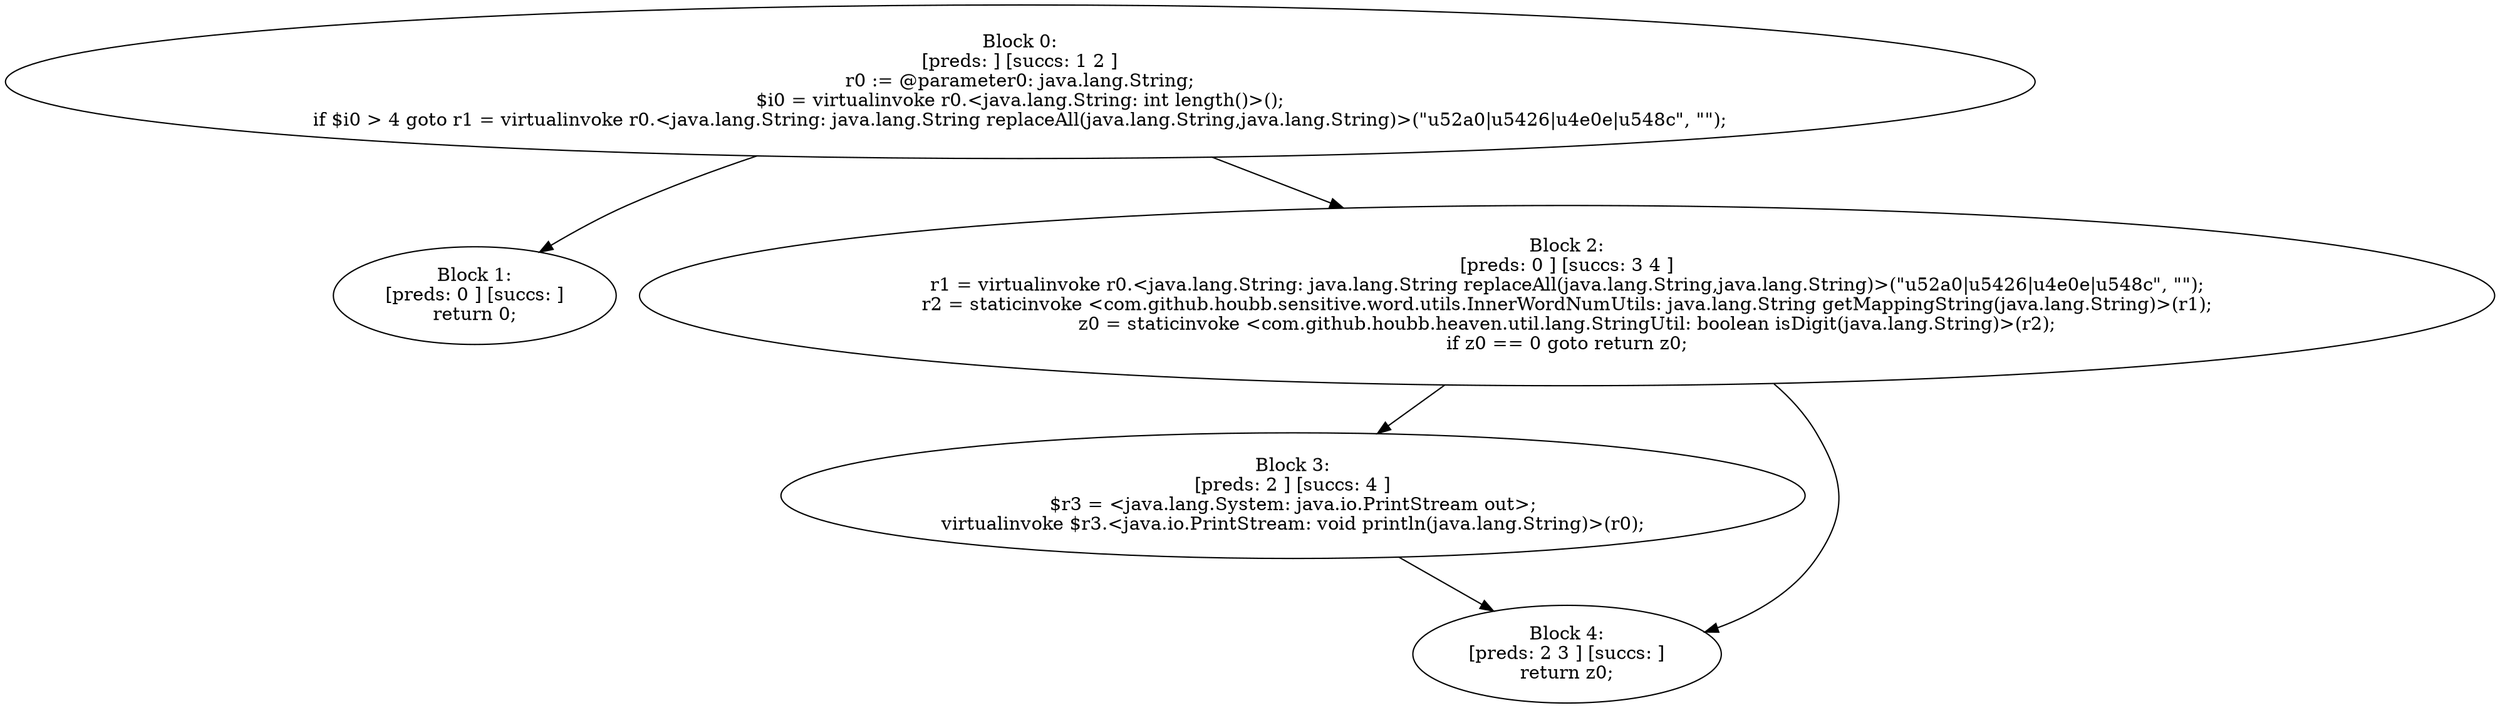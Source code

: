 digraph "unitGraph" {
    "Block 0:
[preds: ] [succs: 1 2 ]
r0 := @parameter0: java.lang.String;
$i0 = virtualinvoke r0.<java.lang.String: int length()>();
if $i0 > 4 goto r1 = virtualinvoke r0.<java.lang.String: java.lang.String replaceAll(java.lang.String,java.lang.String)>(\"\u52a0|\u5426|\u4e0e|\u548c\", \"\");
"
    "Block 1:
[preds: 0 ] [succs: ]
return 0;
"
    "Block 2:
[preds: 0 ] [succs: 3 4 ]
r1 = virtualinvoke r0.<java.lang.String: java.lang.String replaceAll(java.lang.String,java.lang.String)>(\"\u52a0|\u5426|\u4e0e|\u548c\", \"\");
r2 = staticinvoke <com.github.houbb.sensitive.word.utils.InnerWordNumUtils: java.lang.String getMappingString(java.lang.String)>(r1);
z0 = staticinvoke <com.github.houbb.heaven.util.lang.StringUtil: boolean isDigit(java.lang.String)>(r2);
if z0 == 0 goto return z0;
"
    "Block 3:
[preds: 2 ] [succs: 4 ]
$r3 = <java.lang.System: java.io.PrintStream out>;
virtualinvoke $r3.<java.io.PrintStream: void println(java.lang.String)>(r0);
"
    "Block 4:
[preds: 2 3 ] [succs: ]
return z0;
"
    "Block 0:
[preds: ] [succs: 1 2 ]
r0 := @parameter0: java.lang.String;
$i0 = virtualinvoke r0.<java.lang.String: int length()>();
if $i0 > 4 goto r1 = virtualinvoke r0.<java.lang.String: java.lang.String replaceAll(java.lang.String,java.lang.String)>(\"\u52a0|\u5426|\u4e0e|\u548c\", \"\");
"->"Block 1:
[preds: 0 ] [succs: ]
return 0;
";
    "Block 0:
[preds: ] [succs: 1 2 ]
r0 := @parameter0: java.lang.String;
$i0 = virtualinvoke r0.<java.lang.String: int length()>();
if $i0 > 4 goto r1 = virtualinvoke r0.<java.lang.String: java.lang.String replaceAll(java.lang.String,java.lang.String)>(\"\u52a0|\u5426|\u4e0e|\u548c\", \"\");
"->"Block 2:
[preds: 0 ] [succs: 3 4 ]
r1 = virtualinvoke r0.<java.lang.String: java.lang.String replaceAll(java.lang.String,java.lang.String)>(\"\u52a0|\u5426|\u4e0e|\u548c\", \"\");
r2 = staticinvoke <com.github.houbb.sensitive.word.utils.InnerWordNumUtils: java.lang.String getMappingString(java.lang.String)>(r1);
z0 = staticinvoke <com.github.houbb.heaven.util.lang.StringUtil: boolean isDigit(java.lang.String)>(r2);
if z0 == 0 goto return z0;
";
    "Block 2:
[preds: 0 ] [succs: 3 4 ]
r1 = virtualinvoke r0.<java.lang.String: java.lang.String replaceAll(java.lang.String,java.lang.String)>(\"\u52a0|\u5426|\u4e0e|\u548c\", \"\");
r2 = staticinvoke <com.github.houbb.sensitive.word.utils.InnerWordNumUtils: java.lang.String getMappingString(java.lang.String)>(r1);
z0 = staticinvoke <com.github.houbb.heaven.util.lang.StringUtil: boolean isDigit(java.lang.String)>(r2);
if z0 == 0 goto return z0;
"->"Block 3:
[preds: 2 ] [succs: 4 ]
$r3 = <java.lang.System: java.io.PrintStream out>;
virtualinvoke $r3.<java.io.PrintStream: void println(java.lang.String)>(r0);
";
    "Block 2:
[preds: 0 ] [succs: 3 4 ]
r1 = virtualinvoke r0.<java.lang.String: java.lang.String replaceAll(java.lang.String,java.lang.String)>(\"\u52a0|\u5426|\u4e0e|\u548c\", \"\");
r2 = staticinvoke <com.github.houbb.sensitive.word.utils.InnerWordNumUtils: java.lang.String getMappingString(java.lang.String)>(r1);
z0 = staticinvoke <com.github.houbb.heaven.util.lang.StringUtil: boolean isDigit(java.lang.String)>(r2);
if z0 == 0 goto return z0;
"->"Block 4:
[preds: 2 3 ] [succs: ]
return z0;
";
    "Block 3:
[preds: 2 ] [succs: 4 ]
$r3 = <java.lang.System: java.io.PrintStream out>;
virtualinvoke $r3.<java.io.PrintStream: void println(java.lang.String)>(r0);
"->"Block 4:
[preds: 2 3 ] [succs: ]
return z0;
";
}
